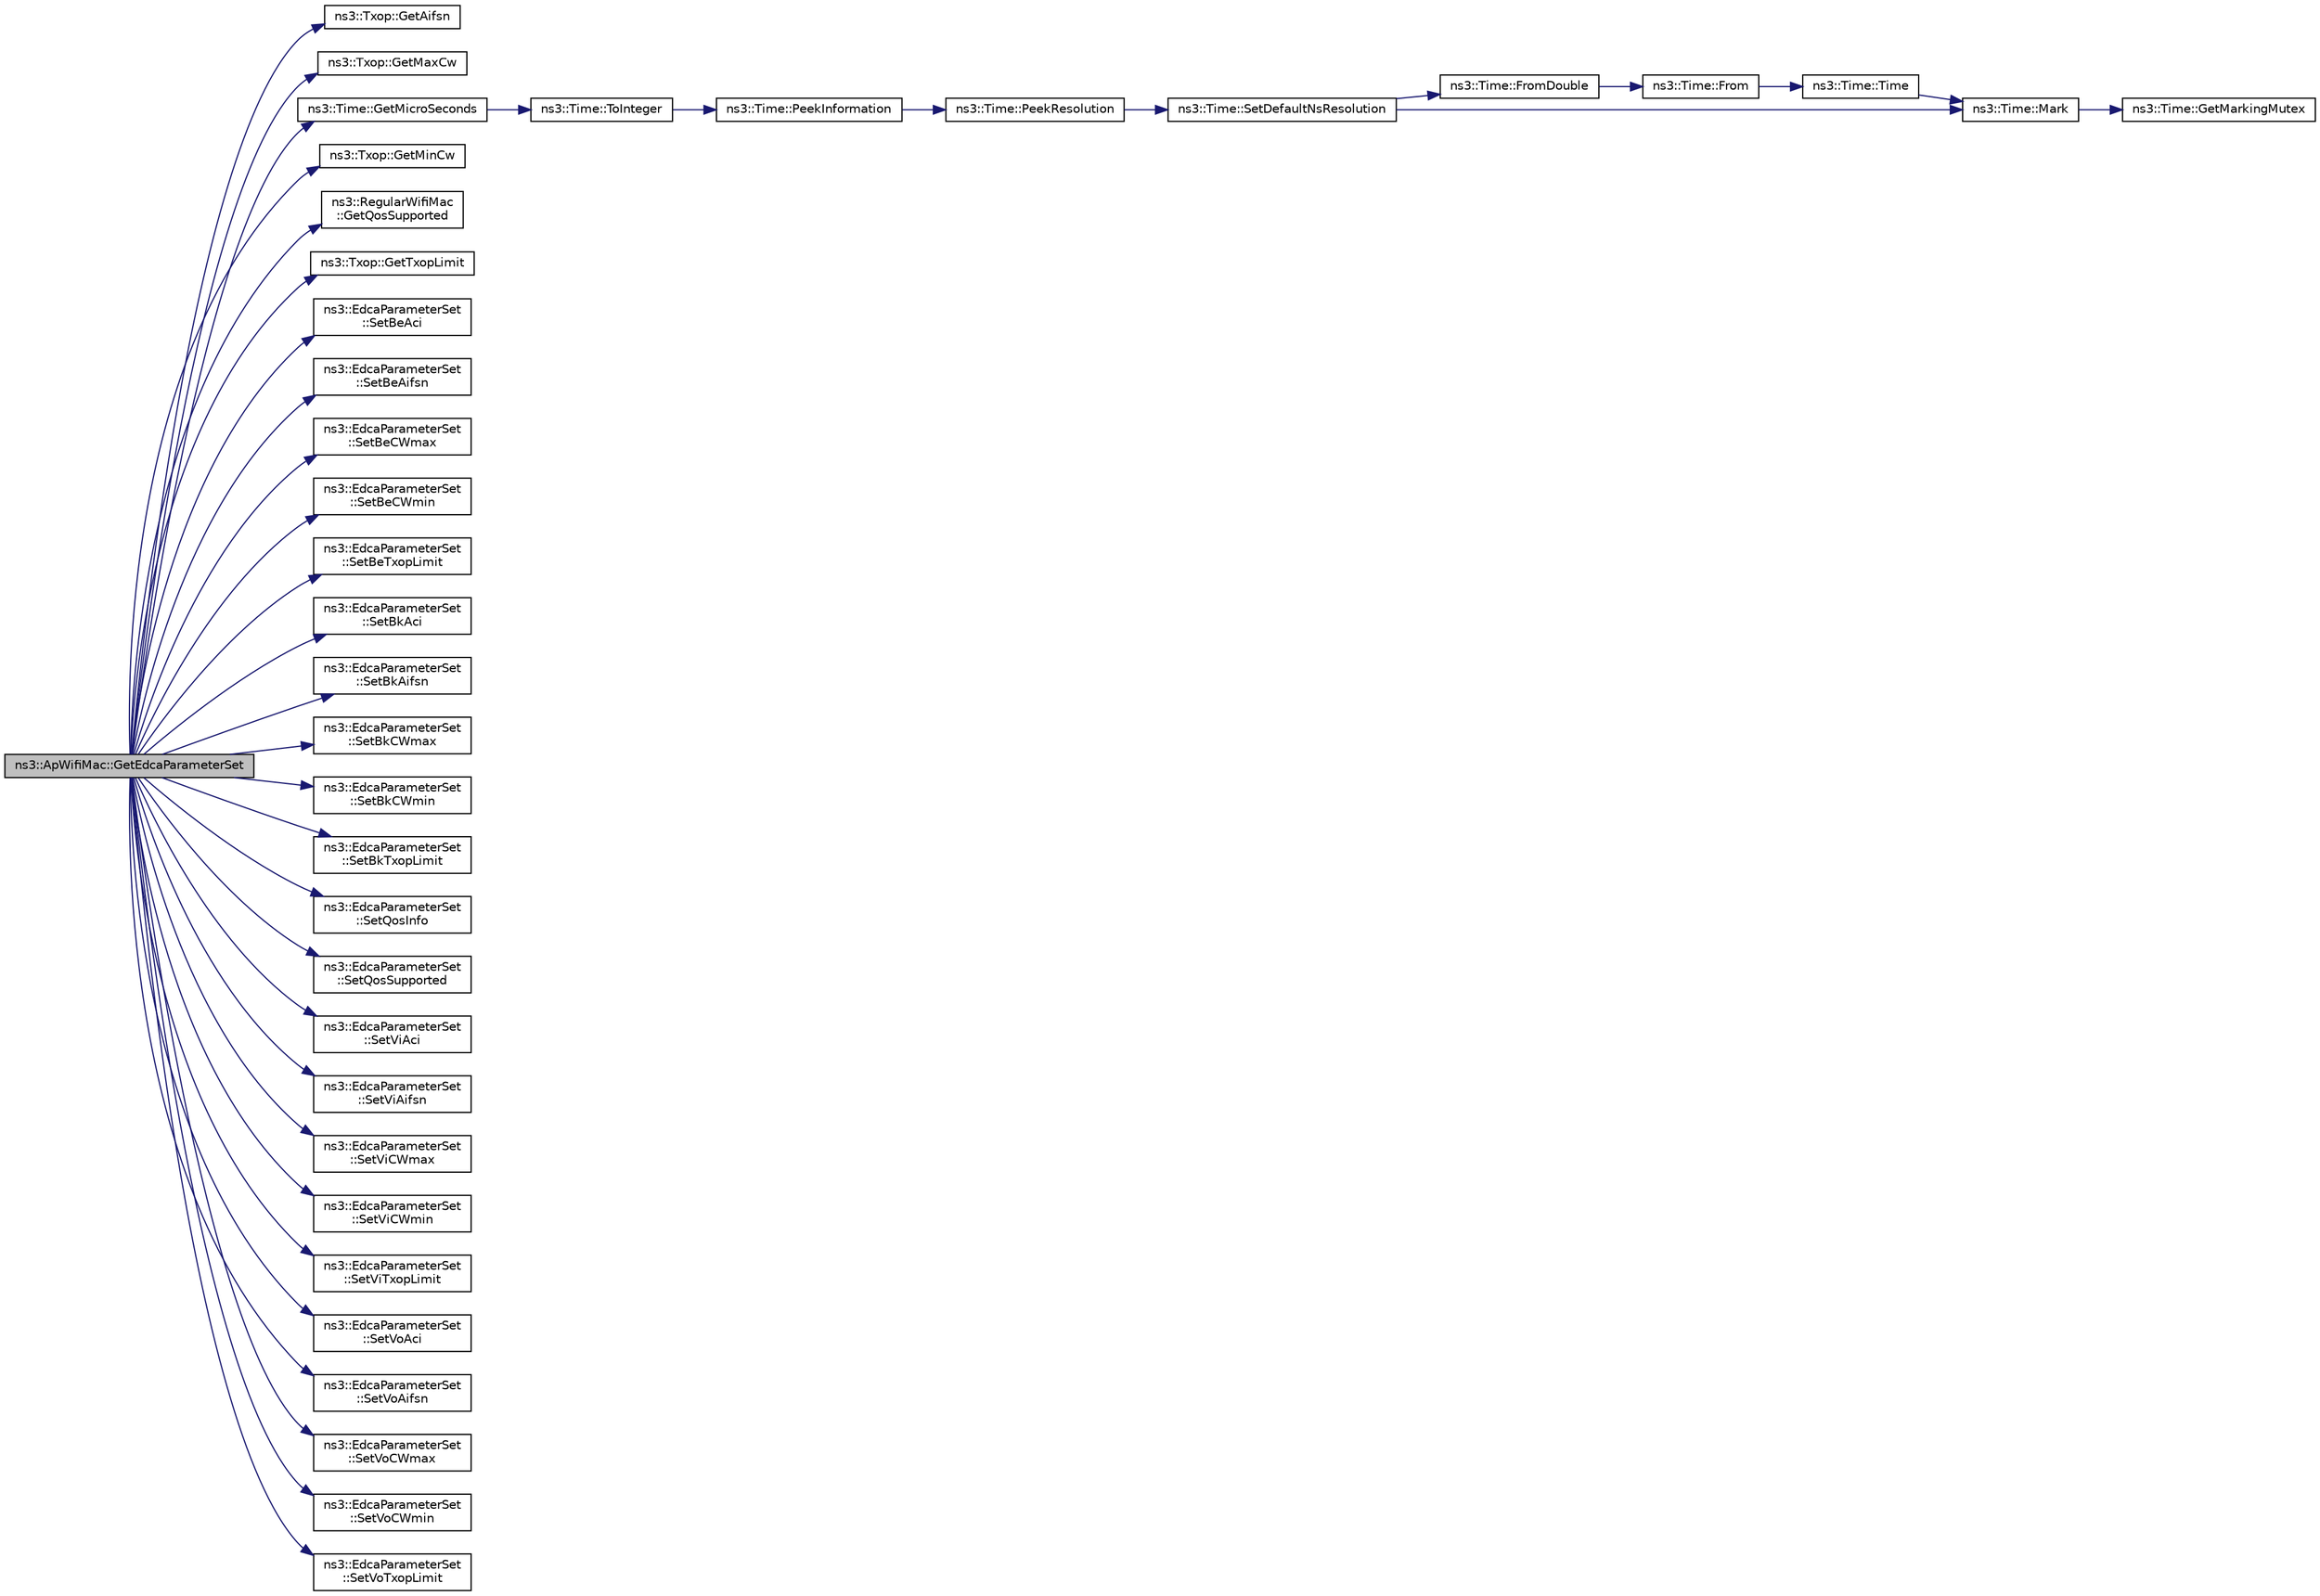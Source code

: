 digraph "ns3::ApWifiMac::GetEdcaParameterSet"
{
 // LATEX_PDF_SIZE
  edge [fontname="Helvetica",fontsize="10",labelfontname="Helvetica",labelfontsize="10"];
  node [fontname="Helvetica",fontsize="10",shape=record];
  rankdir="LR";
  Node1 [label="ns3::ApWifiMac::GetEdcaParameterSet",height=0.2,width=0.4,color="black", fillcolor="grey75", style="filled", fontcolor="black",tooltip="Return the EDCA Parameter Set of the current AP."];
  Node1 -> Node2 [color="midnightblue",fontsize="10",style="solid",fontname="Helvetica"];
  Node2 [label="ns3::Txop::GetAifsn",height=0.2,width=0.4,color="black", fillcolor="white", style="filled",URL="$classns3_1_1_txop.html#af15b04ad0c613024ed1f98d0eaca2cd8",tooltip="Return the number of slots that make up an AIFS."];
  Node1 -> Node3 [color="midnightblue",fontsize="10",style="solid",fontname="Helvetica"];
  Node3 [label="ns3::Txop::GetMaxCw",height=0.2,width=0.4,color="black", fillcolor="white", style="filled",URL="$classns3_1_1_txop.html#ad0acd77eda9681e8c83ba27222ad7a08",tooltip="Return the maximum contention window size."];
  Node1 -> Node4 [color="midnightblue",fontsize="10",style="solid",fontname="Helvetica"];
  Node4 [label="ns3::Time::GetMicroSeconds",height=0.2,width=0.4,color="black", fillcolor="white", style="filled",URL="$classns3_1_1_time.html#a0b012c8e774fc7b96cad91a05c8e0122",tooltip="Get an approximation of the time stored in this instance in the indicated unit."];
  Node4 -> Node5 [color="midnightblue",fontsize="10",style="solid",fontname="Helvetica"];
  Node5 [label="ns3::Time::ToInteger",height=0.2,width=0.4,color="black", fillcolor="white", style="filled",URL="$classns3_1_1_time.html#a4bd2d3c8a919e4b57e60692b53db4a61",tooltip="Get the Time value expressed in a particular unit."];
  Node5 -> Node6 [color="midnightblue",fontsize="10",style="solid",fontname="Helvetica"];
  Node6 [label="ns3::Time::PeekInformation",height=0.2,width=0.4,color="black", fillcolor="white", style="filled",URL="$classns3_1_1_time.html#a0b023c55c20582aa7c1781aacf128034",tooltip="Get the Information record for timeUnit for the current Resolution."];
  Node6 -> Node7 [color="midnightblue",fontsize="10",style="solid",fontname="Helvetica"];
  Node7 [label="ns3::Time::PeekResolution",height=0.2,width=0.4,color="black", fillcolor="white", style="filled",URL="$classns3_1_1_time.html#a963e53522278fcbdf1ab9f7adbd0f5d6",tooltip="Get the current Resolution."];
  Node7 -> Node8 [color="midnightblue",fontsize="10",style="solid",fontname="Helvetica"];
  Node8 [label="ns3::Time::SetDefaultNsResolution",height=0.2,width=0.4,color="black", fillcolor="white", style="filled",URL="$classns3_1_1_time.html#a6a872e62f71dfa817fef2c549473d980",tooltip="Set the default resolution."];
  Node8 -> Node9 [color="midnightblue",fontsize="10",style="solid",fontname="Helvetica"];
  Node9 [label="ns3::Time::FromDouble",height=0.2,width=0.4,color="black", fillcolor="white", style="filled",URL="$classns3_1_1_time.html#a60e845f4a74e62495b86356afe604cb4",tooltip="Create a Time equal to value in unit unit."];
  Node9 -> Node10 [color="midnightblue",fontsize="10",style="solid",fontname="Helvetica"];
  Node10 [label="ns3::Time::From",height=0.2,width=0.4,color="black", fillcolor="white", style="filled",URL="$classns3_1_1_time.html#a34e4acc13d0e08cc8cb9cd3b838b9baf",tooltip="Create a Time in the current unit."];
  Node10 -> Node11 [color="midnightblue",fontsize="10",style="solid",fontname="Helvetica"];
  Node11 [label="ns3::Time::Time",height=0.2,width=0.4,color="black", fillcolor="white", style="filled",URL="$classns3_1_1_time.html#a8a39dc1b8cbbd7fe6d940e492d1b925e",tooltip="Default constructor, with value 0."];
  Node11 -> Node12 [color="midnightblue",fontsize="10",style="solid",fontname="Helvetica"];
  Node12 [label="ns3::Time::Mark",height=0.2,width=0.4,color="black", fillcolor="white", style="filled",URL="$classns3_1_1_time.html#aa7eef2a1119c1c4855d99f1e83d44c54",tooltip="Record a Time instance with the MarkedTimes."];
  Node12 -> Node13 [color="midnightblue",fontsize="10",style="solid",fontname="Helvetica"];
  Node13 [label="ns3::Time::GetMarkingMutex",height=0.2,width=0.4,color="black", fillcolor="white", style="filled",URL="$classns3_1_1_time.html#addd8e672203391b3ae98ee475ce05272",tooltip=" "];
  Node8 -> Node12 [color="midnightblue",fontsize="10",style="solid",fontname="Helvetica"];
  Node1 -> Node14 [color="midnightblue",fontsize="10",style="solid",fontname="Helvetica"];
  Node14 [label="ns3::Txop::GetMinCw",height=0.2,width=0.4,color="black", fillcolor="white", style="filled",URL="$classns3_1_1_txop.html#ae970c9655a7490f60972d4b15ac73004",tooltip="Return the minimum contention window size."];
  Node1 -> Node15 [color="midnightblue",fontsize="10",style="solid",fontname="Helvetica"];
  Node15 [label="ns3::RegularWifiMac\l::GetQosSupported",height=0.2,width=0.4,color="black", fillcolor="white", style="filled",URL="$classns3_1_1_regular_wifi_mac.html#a23b58c52d462e580bd814db6d8af3fd0",tooltip="Return whether the device supports QoS."];
  Node1 -> Node16 [color="midnightblue",fontsize="10",style="solid",fontname="Helvetica"];
  Node16 [label="ns3::Txop::GetTxopLimit",height=0.2,width=0.4,color="black", fillcolor="white", style="filled",URL="$classns3_1_1_txop.html#a4c3271887c9fb5dcb2ef61651a3a60de",tooltip="Return the TXOP limit."];
  Node1 -> Node17 [color="midnightblue",fontsize="10",style="solid",fontname="Helvetica"];
  Node17 [label="ns3::EdcaParameterSet\l::SetBeAci",height=0.2,width=0.4,color="black", fillcolor="white", style="filled",URL="$classns3_1_1_edca_parameter_set.html#aaccf6b8f599ac926f6e7d4f3d51f2349",tooltip="Set the AC_BE ACI field in the EdcaParameterSet information element."];
  Node1 -> Node18 [color="midnightblue",fontsize="10",style="solid",fontname="Helvetica"];
  Node18 [label="ns3::EdcaParameterSet\l::SetBeAifsn",height=0.2,width=0.4,color="black", fillcolor="white", style="filled",URL="$classns3_1_1_edca_parameter_set.html#afc643ba4210b5d4620407d0e4abcfe93",tooltip="Set the AC_BE AIFSN field in the EdcaParameterSet information element."];
  Node1 -> Node19 [color="midnightblue",fontsize="10",style="solid",fontname="Helvetica"];
  Node19 [label="ns3::EdcaParameterSet\l::SetBeCWmax",height=0.2,width=0.4,color="black", fillcolor="white", style="filled",URL="$classns3_1_1_edca_parameter_set.html#aa9dbd1392c4bdb6f05c46e9237950d4d",tooltip="Set the AC_BE CWmax field in the EdcaParameterSet information element."];
  Node1 -> Node20 [color="midnightblue",fontsize="10",style="solid",fontname="Helvetica"];
  Node20 [label="ns3::EdcaParameterSet\l::SetBeCWmin",height=0.2,width=0.4,color="black", fillcolor="white", style="filled",URL="$classns3_1_1_edca_parameter_set.html#ace7cfb529f55c22c81cbd9fd23cb3574",tooltip="Set the AC_BE CWmin field in the EdcaParameterSet information element."];
  Node1 -> Node21 [color="midnightblue",fontsize="10",style="solid",fontname="Helvetica"];
  Node21 [label="ns3::EdcaParameterSet\l::SetBeTxopLimit",height=0.2,width=0.4,color="black", fillcolor="white", style="filled",URL="$classns3_1_1_edca_parameter_set.html#aa6f7abe620238c4cd216a89500430844",tooltip="Set the AC_BE TXOP Limit field in the EdcaParameterSet information element."];
  Node1 -> Node22 [color="midnightblue",fontsize="10",style="solid",fontname="Helvetica"];
  Node22 [label="ns3::EdcaParameterSet\l::SetBkAci",height=0.2,width=0.4,color="black", fillcolor="white", style="filled",URL="$classns3_1_1_edca_parameter_set.html#adf3e773d255cf5b0d88a8f229e89fbee",tooltip="Set the AC_BK ACI field in the EdcaParameterSet information element."];
  Node1 -> Node23 [color="midnightblue",fontsize="10",style="solid",fontname="Helvetica"];
  Node23 [label="ns3::EdcaParameterSet\l::SetBkAifsn",height=0.2,width=0.4,color="black", fillcolor="white", style="filled",URL="$classns3_1_1_edca_parameter_set.html#abcc83f5e262928b4d5409f1423d2cb7b",tooltip="Set the AC_BK AIFSN field in the EdcaParameterSet information element."];
  Node1 -> Node24 [color="midnightblue",fontsize="10",style="solid",fontname="Helvetica"];
  Node24 [label="ns3::EdcaParameterSet\l::SetBkCWmax",height=0.2,width=0.4,color="black", fillcolor="white", style="filled",URL="$classns3_1_1_edca_parameter_set.html#ab5591a03184a3aa9867f4c0147aef9f9",tooltip="Set the AC_BK CWmax field in the EdcaParameterSet information element."];
  Node1 -> Node25 [color="midnightblue",fontsize="10",style="solid",fontname="Helvetica"];
  Node25 [label="ns3::EdcaParameterSet\l::SetBkCWmin",height=0.2,width=0.4,color="black", fillcolor="white", style="filled",URL="$classns3_1_1_edca_parameter_set.html#a957543e8c1570d30ef167be7c50446dc",tooltip="Set the AC_BK CWmin field in the EdcaParameterSet information element."];
  Node1 -> Node26 [color="midnightblue",fontsize="10",style="solid",fontname="Helvetica"];
  Node26 [label="ns3::EdcaParameterSet\l::SetBkTxopLimit",height=0.2,width=0.4,color="black", fillcolor="white", style="filled",URL="$classns3_1_1_edca_parameter_set.html#ab56f579f409a51c10d1a6d840204a985",tooltip="Set the AC_BK TXOP Limit field in the EdcaParameterSet information element."];
  Node1 -> Node27 [color="midnightblue",fontsize="10",style="solid",fontname="Helvetica"];
  Node27 [label="ns3::EdcaParameterSet\l::SetQosInfo",height=0.2,width=0.4,color="black", fillcolor="white", style="filled",URL="$classns3_1_1_edca_parameter_set.html#a8b2ea3866e8c7b97de69e8e9ee96f8b1",tooltip="Set the QoS Info field in the EdcaParameterSet information element."];
  Node1 -> Node28 [color="midnightblue",fontsize="10",style="solid",fontname="Helvetica"];
  Node28 [label="ns3::EdcaParameterSet\l::SetQosSupported",height=0.2,width=0.4,color="black", fillcolor="white", style="filled",URL="$classns3_1_1_edca_parameter_set.html#ae88fa048ad94b769d133fcbea34003d0",tooltip="Set QOS supported function."];
  Node1 -> Node29 [color="midnightblue",fontsize="10",style="solid",fontname="Helvetica"];
  Node29 [label="ns3::EdcaParameterSet\l::SetViAci",height=0.2,width=0.4,color="black", fillcolor="white", style="filled",URL="$classns3_1_1_edca_parameter_set.html#a9901129ea94b94d025e8bd192370a549",tooltip="Set the AC_VI ACI field in the EdcaParameterSet information element."];
  Node1 -> Node30 [color="midnightblue",fontsize="10",style="solid",fontname="Helvetica"];
  Node30 [label="ns3::EdcaParameterSet\l::SetViAifsn",height=0.2,width=0.4,color="black", fillcolor="white", style="filled",URL="$classns3_1_1_edca_parameter_set.html#a0a67b8bc06cb145d62fa64583b7b0bd4",tooltip="Set the AC_VI AIFSN field in the EdcaParameterSet information element."];
  Node1 -> Node31 [color="midnightblue",fontsize="10",style="solid",fontname="Helvetica"];
  Node31 [label="ns3::EdcaParameterSet\l::SetViCWmax",height=0.2,width=0.4,color="black", fillcolor="white", style="filled",URL="$classns3_1_1_edca_parameter_set.html#a9926e2170bbe691dcfe5af6d3c4e7a63",tooltip="Set the AC_VI CWmax field in the EdcaParameterSet information element."];
  Node1 -> Node32 [color="midnightblue",fontsize="10",style="solid",fontname="Helvetica"];
  Node32 [label="ns3::EdcaParameterSet\l::SetViCWmin",height=0.2,width=0.4,color="black", fillcolor="white", style="filled",URL="$classns3_1_1_edca_parameter_set.html#a69988a4d73ab5adf3ccd5387ba1dae64",tooltip="Set the AC_VI CWmin field in the EdcaParameterSet information element."];
  Node1 -> Node33 [color="midnightblue",fontsize="10",style="solid",fontname="Helvetica"];
  Node33 [label="ns3::EdcaParameterSet\l::SetViTxopLimit",height=0.2,width=0.4,color="black", fillcolor="white", style="filled",URL="$classns3_1_1_edca_parameter_set.html#a02bccd0654f31e0193dcacbb2d6637f1",tooltip="Set the AC_VI TXOP Limit field in the EdcaParameterSet information element."];
  Node1 -> Node34 [color="midnightblue",fontsize="10",style="solid",fontname="Helvetica"];
  Node34 [label="ns3::EdcaParameterSet\l::SetVoAci",height=0.2,width=0.4,color="black", fillcolor="white", style="filled",URL="$classns3_1_1_edca_parameter_set.html#a2797a92b612133f44d4ed7fcd5d1e1e3",tooltip="Set the AC_VO ACI field in the EdcaParameterSet information element."];
  Node1 -> Node35 [color="midnightblue",fontsize="10",style="solid",fontname="Helvetica"];
  Node35 [label="ns3::EdcaParameterSet\l::SetVoAifsn",height=0.2,width=0.4,color="black", fillcolor="white", style="filled",URL="$classns3_1_1_edca_parameter_set.html#a77c6971bc91436da9ddbb3c31d01edcd",tooltip="Set the AC_VO AIFSN field in the EdcaParameterSet information element."];
  Node1 -> Node36 [color="midnightblue",fontsize="10",style="solid",fontname="Helvetica"];
  Node36 [label="ns3::EdcaParameterSet\l::SetVoCWmax",height=0.2,width=0.4,color="black", fillcolor="white", style="filled",URL="$classns3_1_1_edca_parameter_set.html#a63e96cfee020cba9fb13f09a302b8741",tooltip="Set the AC_VO CWmax field in the EdcaParameterSet information element."];
  Node1 -> Node37 [color="midnightblue",fontsize="10",style="solid",fontname="Helvetica"];
  Node37 [label="ns3::EdcaParameterSet\l::SetVoCWmin",height=0.2,width=0.4,color="black", fillcolor="white", style="filled",URL="$classns3_1_1_edca_parameter_set.html#a995e9fe594556ce149b593af6f9bb61d",tooltip="Set the AC_VO CWmin field in the EdcaParameterSet information element."];
  Node1 -> Node38 [color="midnightblue",fontsize="10",style="solid",fontname="Helvetica"];
  Node38 [label="ns3::EdcaParameterSet\l::SetVoTxopLimit",height=0.2,width=0.4,color="black", fillcolor="white", style="filled",URL="$classns3_1_1_edca_parameter_set.html#a6c81ed5d2763ac0d91decac7fe59c696",tooltip="Set the AC_VO TXOP Limit field in the EdcaParameterSet information element."];
}
